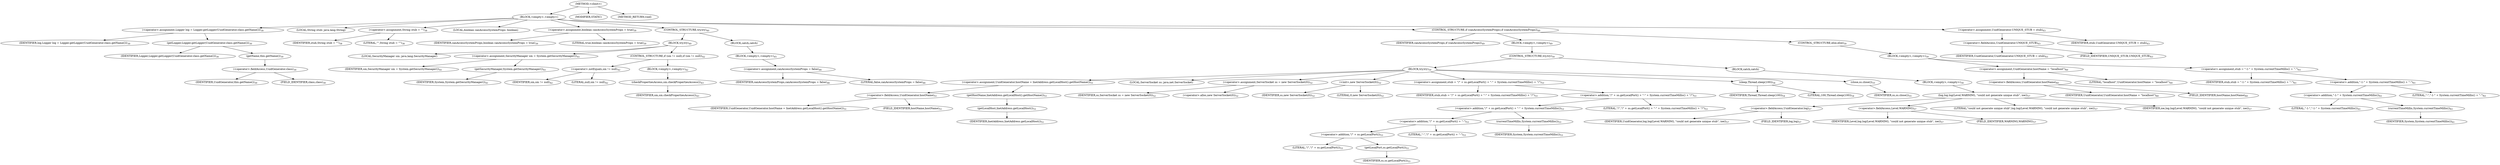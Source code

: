 digraph "&lt;clinit&gt;" {  
"134" [label = <(METHOD,&lt;clinit&gt;)> ]
"135" [label = <(BLOCK,&lt;empty&gt;,&lt;empty&gt;)> ]
"136" [label = <(&lt;operator&gt;.assignment,Logger log = Logger.getLogger(UuidGenerator.class.getName()))<SUB>30</SUB>> ]
"137" [label = <(IDENTIFIER,log,Logger log = Logger.getLogger(UuidGenerator.class.getName()))<SUB>30</SUB>> ]
"138" [label = <(getLogger,Logger.getLogger(UuidGenerator.class.getName()))<SUB>30</SUB>> ]
"139" [label = <(IDENTIFIER,Logger,Logger.getLogger(UuidGenerator.class.getName()))<SUB>30</SUB>> ]
"140" [label = <(getName,this.getName())<SUB>30</SUB>> ]
"141" [label = <(&lt;operator&gt;.fieldAccess,UuidGenerator.class)<SUB>30</SUB>> ]
"142" [label = <(IDENTIFIER,UuidGenerator,this.getName())<SUB>30</SUB>> ]
"143" [label = <(FIELD_IDENTIFIER,class,class)<SUB>30</SUB>> ]
"144" [label = <(LOCAL,String stub: java.lang.String)> ]
"145" [label = <(&lt;operator&gt;.assignment,String stub = &quot;&quot;)<SUB>38</SUB>> ]
"146" [label = <(IDENTIFIER,stub,String stub = &quot;&quot;)<SUB>38</SUB>> ]
"147" [label = <(LITERAL,&quot;&quot;,String stub = &quot;&quot;)<SUB>38</SUB>> ]
"148" [label = <(LOCAL,boolean canAccessSystemProps: boolean)> ]
"149" [label = <(&lt;operator&gt;.assignment,boolean canAccessSystemProps = true)<SUB>39</SUB>> ]
"150" [label = <(IDENTIFIER,canAccessSystemProps,boolean canAccessSystemProps = true)<SUB>39</SUB>> ]
"151" [label = <(LITERAL,true,boolean canAccessSystemProps = true)<SUB>39</SUB>> ]
"152" [label = <(CONTROL_STRUCTURE,try,try)<SUB>40</SUB>> ]
"153" [label = <(BLOCK,try,try)<SUB>40</SUB>> ]
"154" [label = <(LOCAL,SecurityManager sm: java.lang.SecurityManager)> ]
"155" [label = <(&lt;operator&gt;.assignment,SecurityManager sm = System.getSecurityManager())<SUB>41</SUB>> ]
"156" [label = <(IDENTIFIER,sm,SecurityManager sm = System.getSecurityManager())<SUB>41</SUB>> ]
"157" [label = <(getSecurityManager,System.getSecurityManager())<SUB>41</SUB>> ]
"158" [label = <(IDENTIFIER,System,System.getSecurityManager())<SUB>41</SUB>> ]
"159" [label = <(CONTROL_STRUCTURE,if (sm != null),if (sm != null))<SUB>42</SUB>> ]
"160" [label = <(&lt;operator&gt;.notEquals,sm != null)<SUB>42</SUB>> ]
"161" [label = <(IDENTIFIER,sm,sm != null)<SUB>42</SUB>> ]
"162" [label = <(LITERAL,null,sm != null)<SUB>42</SUB>> ]
"163" [label = <(BLOCK,&lt;empty&gt;,&lt;empty&gt;)<SUB>42</SUB>> ]
"164" [label = <(checkPropertiesAccess,sm.checkPropertiesAccess())<SUB>43</SUB>> ]
"165" [label = <(IDENTIFIER,sm,sm.checkPropertiesAccess())<SUB>43</SUB>> ]
"166" [label = <(BLOCK,catch,catch)> ]
"167" [label = <(BLOCK,&lt;empty&gt;,&lt;empty&gt;)<SUB>45</SUB>> ]
"168" [label = <(&lt;operator&gt;.assignment,canAccessSystemProps = false)<SUB>46</SUB>> ]
"169" [label = <(IDENTIFIER,canAccessSystemProps,canAccessSystemProps = false)<SUB>46</SUB>> ]
"170" [label = <(LITERAL,false,canAccessSystemProps = false)<SUB>46</SUB>> ]
"171" [label = <(CONTROL_STRUCTURE,if (canAccessSystemProps),if (canAccessSystemProps))<SUB>49</SUB>> ]
"172" [label = <(IDENTIFIER,canAccessSystemProps,if (canAccessSystemProps))<SUB>49</SUB>> ]
"173" [label = <(BLOCK,&lt;empty&gt;,&lt;empty&gt;)<SUB>49</SUB>> ]
"174" [label = <(CONTROL_STRUCTURE,try,try)<SUB>50</SUB>> ]
"175" [label = <(BLOCK,try,try)<SUB>50</SUB>> ]
"176" [label = <(&lt;operator&gt;.assignment,UuidGenerator.hostName = InetAddress.getLocalHost().getHostName())<SUB>51</SUB>> ]
"177" [label = <(&lt;operator&gt;.fieldAccess,UuidGenerator.hostName)<SUB>51</SUB>> ]
"178" [label = <(IDENTIFIER,UuidGenerator,UuidGenerator.hostName = InetAddress.getLocalHost().getHostName())<SUB>51</SUB>> ]
"179" [label = <(FIELD_IDENTIFIER,hostName,hostName)<SUB>51</SUB>> ]
"180" [label = <(getHostName,InetAddress.getLocalHost().getHostName())<SUB>51</SUB>> ]
"181" [label = <(getLocalHost,InetAddress.getLocalHost())<SUB>51</SUB>> ]
"182" [label = <(IDENTIFIER,InetAddress,InetAddress.getLocalHost())<SUB>51</SUB>> ]
"4" [label = <(LOCAL,ServerSocket ss: java.net.ServerSocket)> ]
"183" [label = <(&lt;operator&gt;.assignment,ServerSocket ss = new ServerSocket(0))<SUB>52</SUB>> ]
"184" [label = <(IDENTIFIER,ss,ServerSocket ss = new ServerSocket(0))<SUB>52</SUB>> ]
"185" [label = <(&lt;operator&gt;.alloc,new ServerSocket(0))<SUB>52</SUB>> ]
"186" [label = <(&lt;init&gt;,new ServerSocket(0))<SUB>52</SUB>> ]
"3" [label = <(IDENTIFIER,ss,new ServerSocket(0))<SUB>52</SUB>> ]
"187" [label = <(LITERAL,0,new ServerSocket(0))<SUB>52</SUB>> ]
"188" [label = <(&lt;operator&gt;.assignment,stub = &quot;/&quot; + ss.getLocalPort() + &quot;-&quot; + System.currentTimeMillis() + &quot;/&quot;)<SUB>53</SUB>> ]
"189" [label = <(IDENTIFIER,stub,stub = &quot;/&quot; + ss.getLocalPort() + &quot;-&quot; + System.currentTimeMillis() + &quot;/&quot;)<SUB>53</SUB>> ]
"190" [label = <(&lt;operator&gt;.addition,&quot;/&quot; + ss.getLocalPort() + &quot;-&quot; + System.currentTimeMillis() + &quot;/&quot;)<SUB>53</SUB>> ]
"191" [label = <(&lt;operator&gt;.addition,&quot;/&quot; + ss.getLocalPort() + &quot;-&quot; + System.currentTimeMillis())<SUB>53</SUB>> ]
"192" [label = <(&lt;operator&gt;.addition,&quot;/&quot; + ss.getLocalPort() + &quot;-&quot;)<SUB>53</SUB>> ]
"193" [label = <(&lt;operator&gt;.addition,&quot;/&quot; + ss.getLocalPort())<SUB>53</SUB>> ]
"194" [label = <(LITERAL,&quot;/&quot;,&quot;/&quot; + ss.getLocalPort())<SUB>53</SUB>> ]
"195" [label = <(getLocalPort,ss.getLocalPort())<SUB>53</SUB>> ]
"196" [label = <(IDENTIFIER,ss,ss.getLocalPort())<SUB>53</SUB>> ]
"197" [label = <(LITERAL,&quot;-&quot;,&quot;/&quot; + ss.getLocalPort() + &quot;-&quot;)<SUB>53</SUB>> ]
"198" [label = <(currentTimeMillis,System.currentTimeMillis())<SUB>53</SUB>> ]
"199" [label = <(IDENTIFIER,System,System.currentTimeMillis())<SUB>53</SUB>> ]
"200" [label = <(LITERAL,&quot;/&quot;,&quot;/&quot; + ss.getLocalPort() + &quot;-&quot; + System.currentTimeMillis() + &quot;/&quot;)<SUB>53</SUB>> ]
"201" [label = <(sleep,Thread.sleep(100))<SUB>54</SUB>> ]
"202" [label = <(IDENTIFIER,Thread,Thread.sleep(100))<SUB>54</SUB>> ]
"203" [label = <(LITERAL,100,Thread.sleep(100))<SUB>54</SUB>> ]
"204" [label = <(close,ss.close())<SUB>55</SUB>> ]
"205" [label = <(IDENTIFIER,ss,ss.close())<SUB>55</SUB>> ]
"206" [label = <(BLOCK,catch,catch)> ]
"207" [label = <(BLOCK,&lt;empty&gt;,&lt;empty&gt;)<SUB>56</SUB>> ]
"208" [label = <(log,log.log(Level.WARNING, &quot;could not generate unique stub&quot;, ioe))<SUB>57</SUB>> ]
"209" [label = <(&lt;operator&gt;.fieldAccess,UuidGenerator.log)<SUB>57</SUB>> ]
"210" [label = <(IDENTIFIER,UuidGenerator,log.log(Level.WARNING, &quot;could not generate unique stub&quot;, ioe))<SUB>57</SUB>> ]
"211" [label = <(FIELD_IDENTIFIER,log,log)<SUB>57</SUB>> ]
"212" [label = <(&lt;operator&gt;.fieldAccess,Level.WARNING)<SUB>57</SUB>> ]
"213" [label = <(IDENTIFIER,Level,log.log(Level.WARNING, &quot;could not generate unique stub&quot;, ioe))<SUB>57</SUB>> ]
"214" [label = <(FIELD_IDENTIFIER,WARNING,WARNING)<SUB>57</SUB>> ]
"215" [label = <(LITERAL,&quot;could not generate unique stub&quot;,log.log(Level.WARNING, &quot;could not generate unique stub&quot;, ioe))<SUB>57</SUB>> ]
"216" [label = <(IDENTIFIER,ioe,log.log(Level.WARNING, &quot;could not generate unique stub&quot;, ioe))<SUB>57</SUB>> ]
"217" [label = <(CONTROL_STRUCTURE,else,else)<SUB>59</SUB>> ]
"218" [label = <(BLOCK,&lt;empty&gt;,&lt;empty&gt;)<SUB>59</SUB>> ]
"219" [label = <(&lt;operator&gt;.assignment,UuidGenerator.hostName = &quot;localhost&quot;)<SUB>60</SUB>> ]
"220" [label = <(&lt;operator&gt;.fieldAccess,UuidGenerator.hostName)<SUB>60</SUB>> ]
"221" [label = <(IDENTIFIER,UuidGenerator,UuidGenerator.hostName = &quot;localhost&quot;)<SUB>60</SUB>> ]
"222" [label = <(FIELD_IDENTIFIER,hostName,hostName)<SUB>60</SUB>> ]
"223" [label = <(LITERAL,&quot;localhost&quot;,UuidGenerator.hostName = &quot;localhost&quot;)<SUB>60</SUB>> ]
"224" [label = <(&lt;operator&gt;.assignment,stub = &quot;-1-&quot; + System.currentTimeMillis() + &quot;-&quot;)<SUB>61</SUB>> ]
"225" [label = <(IDENTIFIER,stub,stub = &quot;-1-&quot; + System.currentTimeMillis() + &quot;-&quot;)<SUB>61</SUB>> ]
"226" [label = <(&lt;operator&gt;.addition,&quot;-1-&quot; + System.currentTimeMillis() + &quot;-&quot;)<SUB>61</SUB>> ]
"227" [label = <(&lt;operator&gt;.addition,&quot;-1-&quot; + System.currentTimeMillis())<SUB>61</SUB>> ]
"228" [label = <(LITERAL,&quot;-1-&quot;,&quot;-1-&quot; + System.currentTimeMillis())<SUB>61</SUB>> ]
"229" [label = <(currentTimeMillis,System.currentTimeMillis())<SUB>61</SUB>> ]
"230" [label = <(IDENTIFIER,System,System.currentTimeMillis())<SUB>61</SUB>> ]
"231" [label = <(LITERAL,&quot;-&quot;,&quot;-1-&quot; + System.currentTimeMillis() + &quot;-&quot;)<SUB>61</SUB>> ]
"232" [label = <(&lt;operator&gt;.assignment,UuidGenerator.UNIQUE_STUB = stub)<SUB>63</SUB>> ]
"233" [label = <(&lt;operator&gt;.fieldAccess,UuidGenerator.UNIQUE_STUB)<SUB>63</SUB>> ]
"234" [label = <(IDENTIFIER,UuidGenerator,UuidGenerator.UNIQUE_STUB = stub)<SUB>63</SUB>> ]
"235" [label = <(FIELD_IDENTIFIER,UNIQUE_STUB,UNIQUE_STUB)<SUB>63</SUB>> ]
"236" [label = <(IDENTIFIER,stub,UuidGenerator.UNIQUE_STUB = stub)<SUB>63</SUB>> ]
"237" [label = <(MODIFIER,STATIC)> ]
"238" [label = <(METHOD_RETURN,void)> ]
  "134" -> "135" 
  "134" -> "237" 
  "134" -> "238" 
  "135" -> "136" 
  "135" -> "144" 
  "135" -> "145" 
  "135" -> "148" 
  "135" -> "149" 
  "135" -> "152" 
  "135" -> "171" 
  "135" -> "232" 
  "136" -> "137" 
  "136" -> "138" 
  "138" -> "139" 
  "138" -> "140" 
  "140" -> "141" 
  "141" -> "142" 
  "141" -> "143" 
  "145" -> "146" 
  "145" -> "147" 
  "149" -> "150" 
  "149" -> "151" 
  "152" -> "153" 
  "152" -> "166" 
  "153" -> "154" 
  "153" -> "155" 
  "153" -> "159" 
  "155" -> "156" 
  "155" -> "157" 
  "157" -> "158" 
  "159" -> "160" 
  "159" -> "163" 
  "160" -> "161" 
  "160" -> "162" 
  "163" -> "164" 
  "164" -> "165" 
  "166" -> "167" 
  "167" -> "168" 
  "168" -> "169" 
  "168" -> "170" 
  "171" -> "172" 
  "171" -> "173" 
  "171" -> "217" 
  "173" -> "174" 
  "174" -> "175" 
  "174" -> "206" 
  "175" -> "176" 
  "175" -> "4" 
  "175" -> "183" 
  "175" -> "186" 
  "175" -> "188" 
  "175" -> "201" 
  "175" -> "204" 
  "176" -> "177" 
  "176" -> "180" 
  "177" -> "178" 
  "177" -> "179" 
  "180" -> "181" 
  "181" -> "182" 
  "183" -> "184" 
  "183" -> "185" 
  "186" -> "3" 
  "186" -> "187" 
  "188" -> "189" 
  "188" -> "190" 
  "190" -> "191" 
  "190" -> "200" 
  "191" -> "192" 
  "191" -> "198" 
  "192" -> "193" 
  "192" -> "197" 
  "193" -> "194" 
  "193" -> "195" 
  "195" -> "196" 
  "198" -> "199" 
  "201" -> "202" 
  "201" -> "203" 
  "204" -> "205" 
  "206" -> "207" 
  "207" -> "208" 
  "208" -> "209" 
  "208" -> "212" 
  "208" -> "215" 
  "208" -> "216" 
  "209" -> "210" 
  "209" -> "211" 
  "212" -> "213" 
  "212" -> "214" 
  "217" -> "218" 
  "218" -> "219" 
  "218" -> "224" 
  "219" -> "220" 
  "219" -> "223" 
  "220" -> "221" 
  "220" -> "222" 
  "224" -> "225" 
  "224" -> "226" 
  "226" -> "227" 
  "226" -> "231" 
  "227" -> "228" 
  "227" -> "229" 
  "229" -> "230" 
  "232" -> "233" 
  "232" -> "236" 
  "233" -> "234" 
  "233" -> "235" 
}
